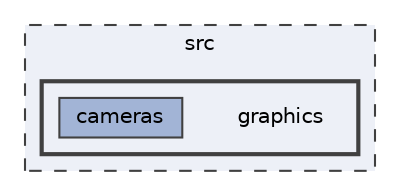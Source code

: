 digraph "src/graphics"
{
 // LATEX_PDF_SIZE
  bgcolor="transparent";
  edge [fontname=Helvetica,fontsize=10,labelfontname=Helvetica,labelfontsize=10];
  node [fontname=Helvetica,fontsize=10,shape=box,height=0.2,width=0.4];
  compound=true
  subgraph clusterdir_68267d1309a1af8e8297ef4c3efbcdba {
    graph [ bgcolor="#edf0f7", pencolor="grey25", label="src", fontname=Helvetica,fontsize=10 style="filled,dashed", URL="dir_68267d1309a1af8e8297ef4c3efbcdba.html",tooltip=""]
  subgraph clusterdir_560415a5d2bc4999842279f4fc1debef {
    graph [ bgcolor="#edf0f7", pencolor="grey25", label="", fontname=Helvetica,fontsize=10 style="filled,bold", URL="dir_560415a5d2bc4999842279f4fc1debef.html",tooltip=""]
    dir_560415a5d2bc4999842279f4fc1debef [shape=plaintext, label="graphics"];
  dir_3adfb512bd1dae405aa37381e893a373 [label="cameras", fillcolor="#a2b4d6", color="grey25", style="filled", URL="dir_3adfb512bd1dae405aa37381e893a373.html",tooltip=""];
  }
  }
}
